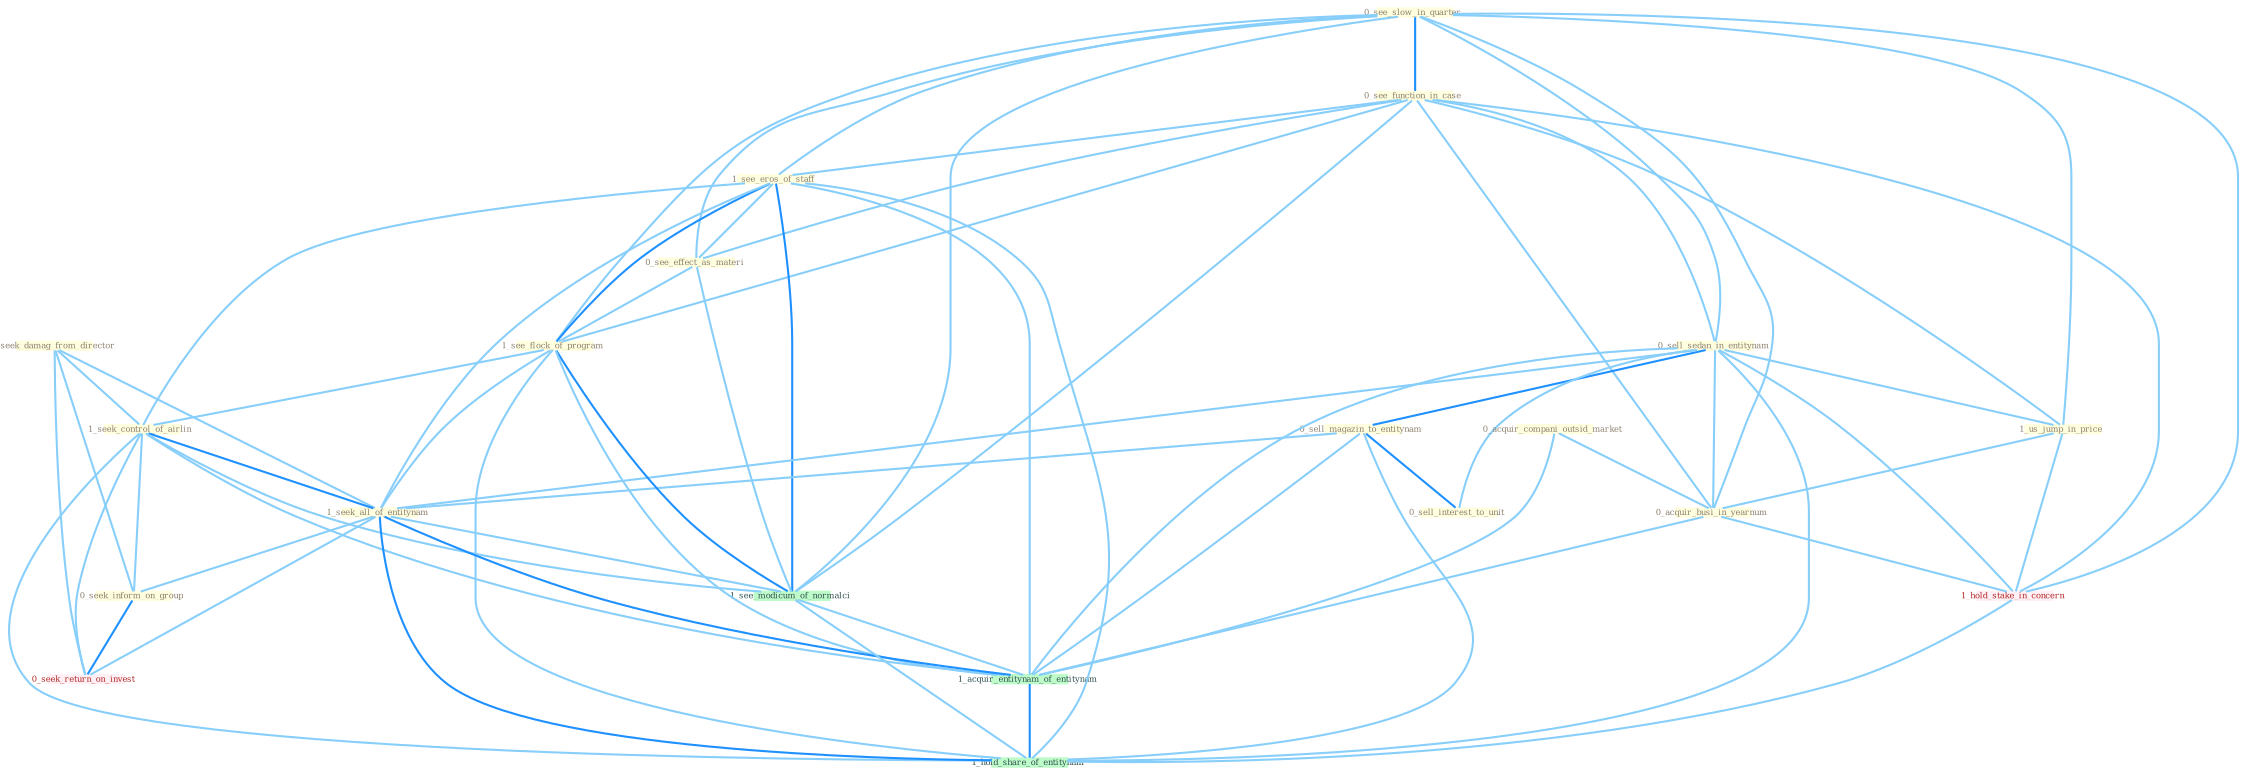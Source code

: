 Graph G{ 
    node
    [shape=polygon,style=filled,width=.5,height=.06,color="#BDFCC9",fixedsize=true,fontsize=4,
    fontcolor="#2f4f4f"];
    {node
    [color="#ffffe0", fontcolor="#8b7d6b"] "0_see_slow_in_quarter " "0_see_function_in_case " "1_see_eros_of_staff " "0_sell_sedan_in_entitynam " "0_acquir_compani_outsid_market " "0_see_effect_as_materi " "0_sell_magazin_to_entitynam " "1_us_jump_in_price " "1_seek_damag_from_director " "1_see_flock_of_program " "1_seek_control_of_airlin " "1_seek_all_of_entitynam " "0_seek_inform_on_group " "0_acquir_busi_in_yearnum " "0_sell_interest_to_unit "}
{node [color="#fff0f5", fontcolor="#b22222"] "1_hold_stake_in_concern " "0_seek_return_on_invest "}
edge [color="#B0E2FF"];

	"0_see_slow_in_quarter " -- "0_see_function_in_case " [w="2", color="#1e90ff" , len=0.8];
	"0_see_slow_in_quarter " -- "1_see_eros_of_staff " [w="1", color="#87cefa" ];
	"0_see_slow_in_quarter " -- "0_sell_sedan_in_entitynam " [w="1", color="#87cefa" ];
	"0_see_slow_in_quarter " -- "0_see_effect_as_materi " [w="1", color="#87cefa" ];
	"0_see_slow_in_quarter " -- "1_us_jump_in_price " [w="1", color="#87cefa" ];
	"0_see_slow_in_quarter " -- "1_see_flock_of_program " [w="1", color="#87cefa" ];
	"0_see_slow_in_quarter " -- "0_acquir_busi_in_yearnum " [w="1", color="#87cefa" ];
	"0_see_slow_in_quarter " -- "1_hold_stake_in_concern " [w="1", color="#87cefa" ];
	"0_see_slow_in_quarter " -- "1_see_modicum_of_normalci " [w="1", color="#87cefa" ];
	"0_see_function_in_case " -- "1_see_eros_of_staff " [w="1", color="#87cefa" ];
	"0_see_function_in_case " -- "0_sell_sedan_in_entitynam " [w="1", color="#87cefa" ];
	"0_see_function_in_case " -- "0_see_effect_as_materi " [w="1", color="#87cefa" ];
	"0_see_function_in_case " -- "1_us_jump_in_price " [w="1", color="#87cefa" ];
	"0_see_function_in_case " -- "1_see_flock_of_program " [w="1", color="#87cefa" ];
	"0_see_function_in_case " -- "0_acquir_busi_in_yearnum " [w="1", color="#87cefa" ];
	"0_see_function_in_case " -- "1_hold_stake_in_concern " [w="1", color="#87cefa" ];
	"0_see_function_in_case " -- "1_see_modicum_of_normalci " [w="1", color="#87cefa" ];
	"1_see_eros_of_staff " -- "0_see_effect_as_materi " [w="1", color="#87cefa" ];
	"1_see_eros_of_staff " -- "1_see_flock_of_program " [w="2", color="#1e90ff" , len=0.8];
	"1_see_eros_of_staff " -- "1_seek_control_of_airlin " [w="1", color="#87cefa" ];
	"1_see_eros_of_staff " -- "1_seek_all_of_entitynam " [w="1", color="#87cefa" ];
	"1_see_eros_of_staff " -- "1_see_modicum_of_normalci " [w="2", color="#1e90ff" , len=0.8];
	"1_see_eros_of_staff " -- "1_acquir_entitynam_of_entitynam " [w="1", color="#87cefa" ];
	"1_see_eros_of_staff " -- "1_hold_share_of_entitynam " [w="1", color="#87cefa" ];
	"0_sell_sedan_in_entitynam " -- "0_sell_magazin_to_entitynam " [w="2", color="#1e90ff" , len=0.8];
	"0_sell_sedan_in_entitynam " -- "1_us_jump_in_price " [w="1", color="#87cefa" ];
	"0_sell_sedan_in_entitynam " -- "1_seek_all_of_entitynam " [w="1", color="#87cefa" ];
	"0_sell_sedan_in_entitynam " -- "0_acquir_busi_in_yearnum " [w="1", color="#87cefa" ];
	"0_sell_sedan_in_entitynam " -- "0_sell_interest_to_unit " [w="1", color="#87cefa" ];
	"0_sell_sedan_in_entitynam " -- "1_hold_stake_in_concern " [w="1", color="#87cefa" ];
	"0_sell_sedan_in_entitynam " -- "1_acquir_entitynam_of_entitynam " [w="1", color="#87cefa" ];
	"0_sell_sedan_in_entitynam " -- "1_hold_share_of_entitynam " [w="1", color="#87cefa" ];
	"0_acquir_compani_outsid_market " -- "0_acquir_busi_in_yearnum " [w="1", color="#87cefa" ];
	"0_acquir_compani_outsid_market " -- "1_acquir_entitynam_of_entitynam " [w="1", color="#87cefa" ];
	"0_see_effect_as_materi " -- "1_see_flock_of_program " [w="1", color="#87cefa" ];
	"0_see_effect_as_materi " -- "1_see_modicum_of_normalci " [w="1", color="#87cefa" ];
	"0_sell_magazin_to_entitynam " -- "1_seek_all_of_entitynam " [w="1", color="#87cefa" ];
	"0_sell_magazin_to_entitynam " -- "0_sell_interest_to_unit " [w="2", color="#1e90ff" , len=0.8];
	"0_sell_magazin_to_entitynam " -- "1_acquir_entitynam_of_entitynam " [w="1", color="#87cefa" ];
	"0_sell_magazin_to_entitynam " -- "1_hold_share_of_entitynam " [w="1", color="#87cefa" ];
	"1_us_jump_in_price " -- "0_acquir_busi_in_yearnum " [w="1", color="#87cefa" ];
	"1_us_jump_in_price " -- "1_hold_stake_in_concern " [w="1", color="#87cefa" ];
	"1_seek_damag_from_director " -- "1_seek_control_of_airlin " [w="1", color="#87cefa" ];
	"1_seek_damag_from_director " -- "1_seek_all_of_entitynam " [w="1", color="#87cefa" ];
	"1_seek_damag_from_director " -- "0_seek_inform_on_group " [w="1", color="#87cefa" ];
	"1_seek_damag_from_director " -- "0_seek_return_on_invest " [w="1", color="#87cefa" ];
	"1_see_flock_of_program " -- "1_seek_control_of_airlin " [w="1", color="#87cefa" ];
	"1_see_flock_of_program " -- "1_seek_all_of_entitynam " [w="1", color="#87cefa" ];
	"1_see_flock_of_program " -- "1_see_modicum_of_normalci " [w="2", color="#1e90ff" , len=0.8];
	"1_see_flock_of_program " -- "1_acquir_entitynam_of_entitynam " [w="1", color="#87cefa" ];
	"1_see_flock_of_program " -- "1_hold_share_of_entitynam " [w="1", color="#87cefa" ];
	"1_seek_control_of_airlin " -- "1_seek_all_of_entitynam " [w="2", color="#1e90ff" , len=0.8];
	"1_seek_control_of_airlin " -- "0_seek_inform_on_group " [w="1", color="#87cefa" ];
	"1_seek_control_of_airlin " -- "0_seek_return_on_invest " [w="1", color="#87cefa" ];
	"1_seek_control_of_airlin " -- "1_see_modicum_of_normalci " [w="1", color="#87cefa" ];
	"1_seek_control_of_airlin " -- "1_acquir_entitynam_of_entitynam " [w="1", color="#87cefa" ];
	"1_seek_control_of_airlin " -- "1_hold_share_of_entitynam " [w="1", color="#87cefa" ];
	"1_seek_all_of_entitynam " -- "0_seek_inform_on_group " [w="1", color="#87cefa" ];
	"1_seek_all_of_entitynam " -- "0_seek_return_on_invest " [w="1", color="#87cefa" ];
	"1_seek_all_of_entitynam " -- "1_see_modicum_of_normalci " [w="1", color="#87cefa" ];
	"1_seek_all_of_entitynam " -- "1_acquir_entitynam_of_entitynam " [w="2", color="#1e90ff" , len=0.8];
	"1_seek_all_of_entitynam " -- "1_hold_share_of_entitynam " [w="2", color="#1e90ff" , len=0.8];
	"0_seek_inform_on_group " -- "0_seek_return_on_invest " [w="2", color="#1e90ff" , len=0.8];
	"0_acquir_busi_in_yearnum " -- "1_hold_stake_in_concern " [w="1", color="#87cefa" ];
	"0_acquir_busi_in_yearnum " -- "1_acquir_entitynam_of_entitynam " [w="1", color="#87cefa" ];
	"1_hold_stake_in_concern " -- "1_hold_share_of_entitynam " [w="1", color="#87cefa" ];
	"1_see_modicum_of_normalci " -- "1_acquir_entitynam_of_entitynam " [w="1", color="#87cefa" ];
	"1_see_modicum_of_normalci " -- "1_hold_share_of_entitynam " [w="1", color="#87cefa" ];
	"1_acquir_entitynam_of_entitynam " -- "1_hold_share_of_entitynam " [w="2", color="#1e90ff" , len=0.8];
}